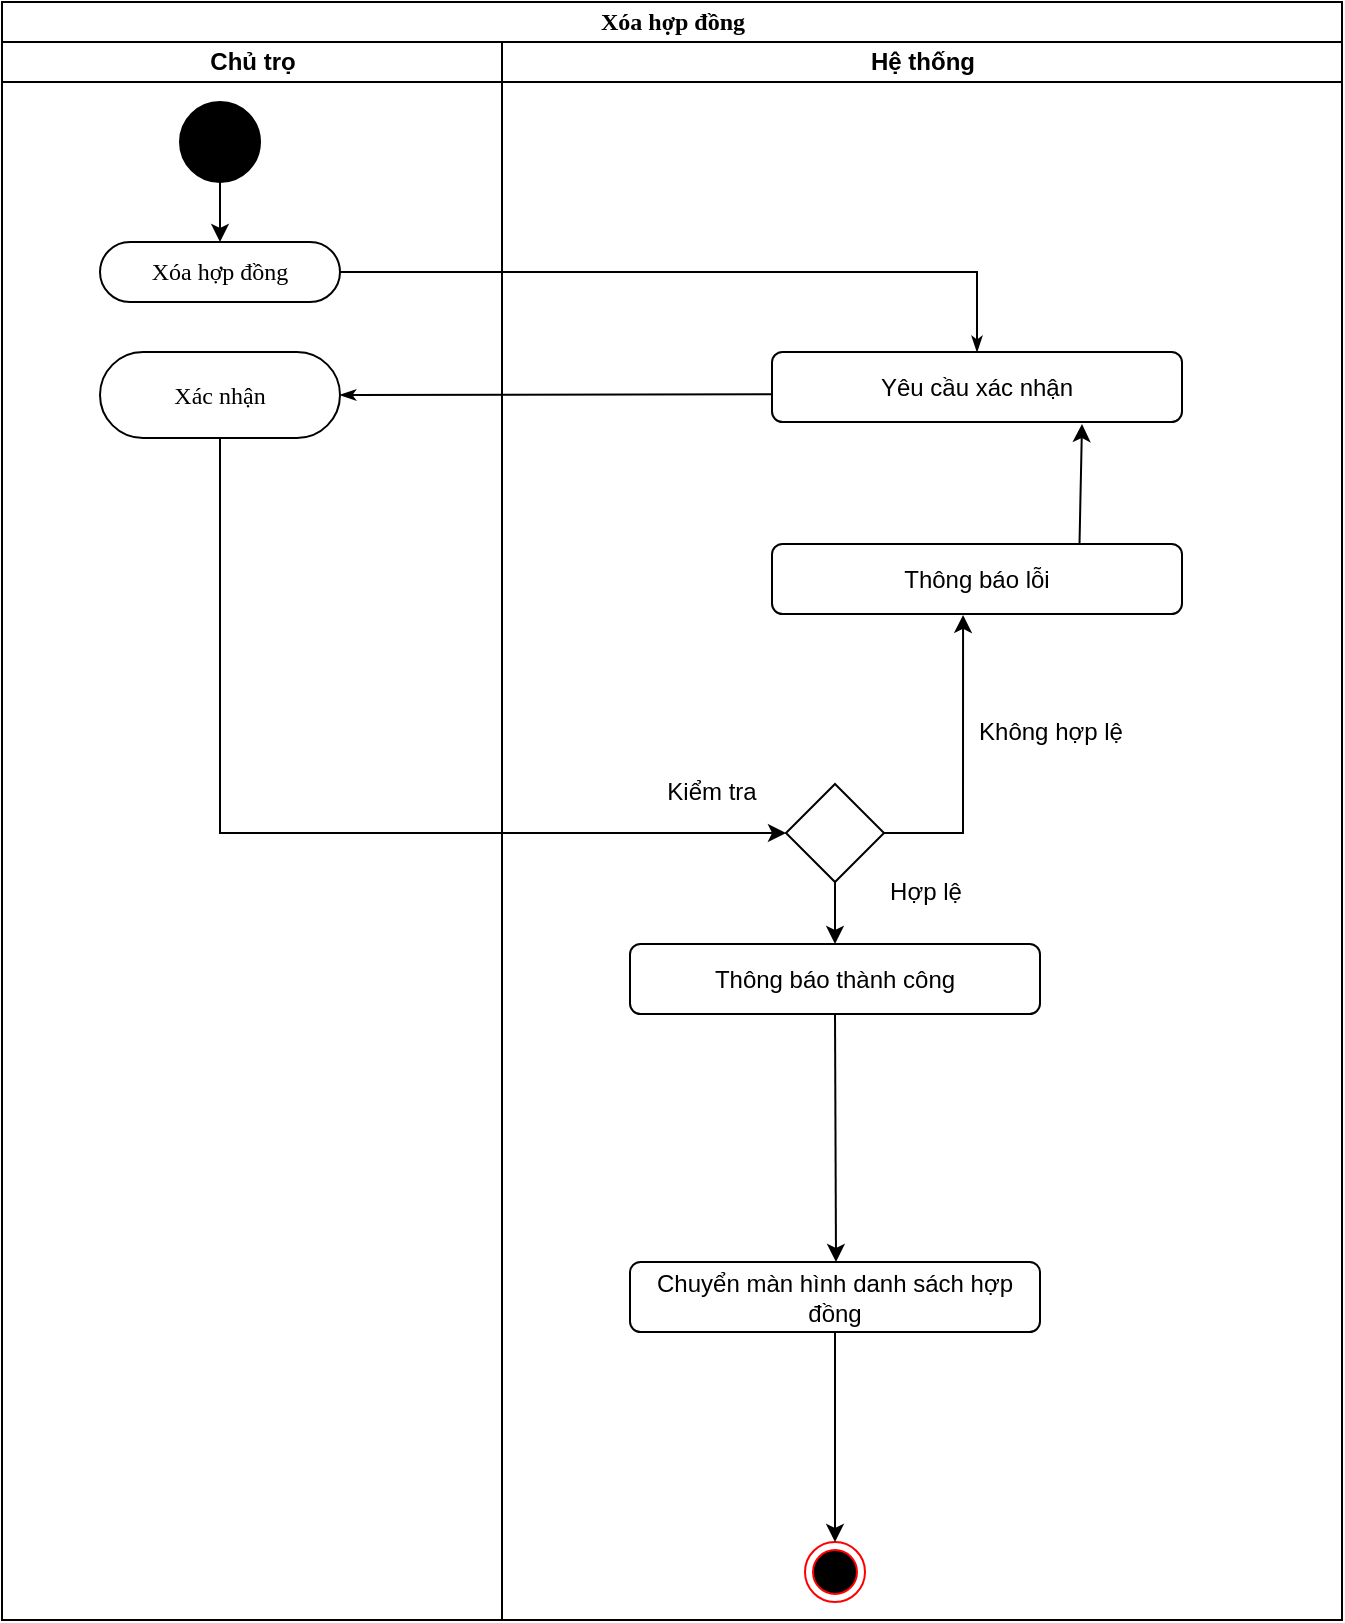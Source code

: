 <mxfile version="24.4.6" type="device">
  <diagram name="Page-1" id="0783ab3e-0a74-02c8-0abd-f7b4e66b4bec">
    <mxGraphModel dx="1118" dy="561" grid="1" gridSize="10" guides="1" tooltips="1" connect="1" arrows="1" fold="1" page="1" pageScale="1" pageWidth="850" pageHeight="1100" background="none" math="0" shadow="0">
      <root>
        <mxCell id="0" />
        <mxCell id="1" parent="0" />
        <mxCell id="1c1d494c118603dd-1" value="Xóa hợp đồng" style="swimlane;html=1;childLayout=stackLayout;startSize=20;rounded=0;shadow=0;comic=0;labelBackgroundColor=none;strokeWidth=1;fontFamily=Verdana;fontSize=12;align=center;" parent="1" vertex="1">
          <mxGeometry x="41" y="20" width="670" height="809" as="geometry" />
        </mxCell>
        <mxCell id="1c1d494c118603dd-2" value="Chủ trọ" style="swimlane;html=1;startSize=20;" parent="1c1d494c118603dd-1" vertex="1">
          <mxGeometry y="20" width="250" height="789" as="geometry" />
        </mxCell>
        <mxCell id="60571a20871a0731-4" value="" style="ellipse;whiteSpace=wrap;html=1;rounded=0;shadow=0;comic=0;labelBackgroundColor=none;strokeWidth=1;fillColor=#000000;fontFamily=Verdana;fontSize=12;align=center;" parent="1c1d494c118603dd-2" vertex="1">
          <mxGeometry x="89" y="30" width="40" height="40" as="geometry" />
        </mxCell>
        <mxCell id="60571a20871a0731-8" value="Xóa hợp đồng" style="rounded=1;whiteSpace=wrap;html=1;shadow=0;comic=0;labelBackgroundColor=none;strokeWidth=1;fontFamily=Verdana;fontSize=12;align=center;arcSize=50;" parent="1c1d494c118603dd-2" vertex="1">
          <mxGeometry x="49" y="100" width="120" height="30" as="geometry" />
        </mxCell>
        <mxCell id="KzgaOitOdR7ZRzYqdDrq-1" value="" style="endArrow=classic;html=1;rounded=0;exitX=0.5;exitY=1;exitDx=0;exitDy=0;entryX=0.5;entryY=0;entryDx=0;entryDy=0;" parent="1c1d494c118603dd-2" source="60571a20871a0731-4" target="60571a20871a0731-8" edge="1">
          <mxGeometry width="50" height="50" relative="1" as="geometry">
            <mxPoint x="160" y="111" as="sourcePoint" />
            <mxPoint x="210" y="61" as="targetPoint" />
          </mxGeometry>
        </mxCell>
        <mxCell id="9fMdD4ynOads4X869kwh-2" value="Xác nhận" style="rounded=1;whiteSpace=wrap;html=1;shadow=0;comic=0;labelBackgroundColor=none;strokeWidth=1;fontFamily=Verdana;fontSize=12;align=center;arcSize=50;" parent="1c1d494c118603dd-2" vertex="1">
          <mxGeometry x="49" y="155" width="120" height="43" as="geometry" />
        </mxCell>
        <mxCell id="1c1d494c118603dd-28" style="rounded=0;html=1;labelBackgroundColor=none;startArrow=none;startFill=0;startSize=5;endArrow=classicThin;endFill=1;endSize=5;jettySize=auto;orthogonalLoop=1;strokeWidth=1;fontFamily=Verdana;fontSize=12;edgeStyle=orthogonalEdgeStyle;entryX=0.5;entryY=0;entryDx=0;entryDy=0;" parent="1c1d494c118603dd-1" source="60571a20871a0731-8" target="xou5o9W6IZBxpLFCHj1X-1" edge="1">
          <mxGeometry relative="1" as="geometry">
            <mxPoint x="500" y="190" as="targetPoint" />
          </mxGeometry>
        </mxCell>
        <mxCell id="9fMdD4ynOads4X869kwh-1" style="rounded=0;html=1;labelBackgroundColor=none;startArrow=none;startFill=0;startSize=5;endArrow=classicThin;endFill=1;endSize=5;jettySize=auto;orthogonalLoop=1;strokeWidth=1;fontFamily=Verdana;fontSize=12;edgeStyle=orthogonalEdgeStyle;exitX=0.5;exitY=1;exitDx=0;exitDy=0;entryX=1;entryY=0.5;entryDx=0;entryDy=0;" parent="1c1d494c118603dd-1" target="9fMdD4ynOads4X869kwh-2" edge="1">
          <mxGeometry relative="1" as="geometry">
            <mxPoint x="160" y="281" as="targetPoint" />
            <mxPoint x="487.5" y="196" as="sourcePoint" />
          </mxGeometry>
        </mxCell>
        <mxCell id="9fMdD4ynOads4X869kwh-3" value="" style="endArrow=classic;html=1;rounded=0;exitX=0.5;exitY=1;exitDx=0;exitDy=0;entryX=0;entryY=0.5;entryDx=0;entryDy=0;edgeStyle=orthogonalEdgeStyle;" parent="1c1d494c118603dd-1" source="9fMdD4ynOads4X869kwh-2" target="KzgaOitOdR7ZRzYqdDrq-2" edge="1">
          <mxGeometry width="50" height="50" relative="1" as="geometry">
            <mxPoint x="119" y="120" as="sourcePoint" />
            <mxPoint x="395" y="189" as="targetPoint" />
          </mxGeometry>
        </mxCell>
        <mxCell id="1c1d494c118603dd-4" value="Hệ thống" style="swimlane;html=1;startSize=20;" parent="1c1d494c118603dd-1" vertex="1">
          <mxGeometry x="250" y="20" width="420" height="789" as="geometry" />
        </mxCell>
        <mxCell id="xou5o9W6IZBxpLFCHj1X-1" value="Yêu cầu xác nhận" style="rounded=1;whiteSpace=wrap;html=1;" parent="1c1d494c118603dd-4" vertex="1">
          <mxGeometry x="135" y="155" width="205" height="35" as="geometry" />
        </mxCell>
        <mxCell id="xou5o9W6IZBxpLFCHj1X-57" value="" style="ellipse;html=1;shape=endState;fillColor=#000000;strokeColor=#ff0000;" parent="1c1d494c118603dd-4" vertex="1">
          <mxGeometry x="151.5" y="750" width="30" height="30" as="geometry" />
        </mxCell>
        <mxCell id="KzgaOitOdR7ZRzYqdDrq-2" value="" style="rhombus;whiteSpace=wrap;html=1;" parent="1c1d494c118603dd-4" vertex="1">
          <mxGeometry x="142" y="371" width="49" height="49" as="geometry" />
        </mxCell>
        <mxCell id="KzgaOitOdR7ZRzYqdDrq-3" value="Kiểm tra" style="text;html=1;align=center;verticalAlign=middle;whiteSpace=wrap;rounded=0;" parent="1c1d494c118603dd-4" vertex="1">
          <mxGeometry x="75" y="360" width="60" height="30" as="geometry" />
        </mxCell>
        <mxCell id="KzgaOitOdR7ZRzYqdDrq-8" value="Hợp lệ" style="text;html=1;align=center;verticalAlign=middle;whiteSpace=wrap;rounded=0;" parent="1c1d494c118603dd-4" vertex="1">
          <mxGeometry x="181.5" y="410" width="60" height="30" as="geometry" />
        </mxCell>
        <mxCell id="KzgaOitOdR7ZRzYqdDrq-9" value="Thông báo thành công" style="rounded=1;whiteSpace=wrap;html=1;" parent="1c1d494c118603dd-4" vertex="1">
          <mxGeometry x="64" y="451" width="205" height="35" as="geometry" />
        </mxCell>
        <mxCell id="KzgaOitOdR7ZRzYqdDrq-7" value="" style="endArrow=classic;html=1;rounded=0;exitX=0.5;exitY=1;exitDx=0;exitDy=0;entryX=0.5;entryY=0;entryDx=0;entryDy=0;" parent="1c1d494c118603dd-4" source="KzgaOitOdR7ZRzYqdDrq-2" target="KzgaOitOdR7ZRzYqdDrq-9" edge="1">
          <mxGeometry width="50" height="50" relative="1" as="geometry">
            <mxPoint x="248" y="151" as="sourcePoint" />
            <mxPoint x="166" y="451" as="targetPoint" />
          </mxGeometry>
        </mxCell>
        <mxCell id="xou5o9W6IZBxpLFCHj1X-56" value="" style="endArrow=classic;html=1;rounded=0;exitX=0.5;exitY=1;exitDx=0;exitDy=0;" parent="1c1d494c118603dd-4" source="KzgaOitOdR7ZRzYqdDrq-9" edge="1">
          <mxGeometry width="50" height="50" relative="1" as="geometry">
            <mxPoint x="166.5" y="535" as="sourcePoint" />
            <mxPoint x="167" y="610" as="targetPoint" />
          </mxGeometry>
        </mxCell>
        <mxCell id="9fMdD4ynOads4X869kwh-5" value="Thông báo lỗi" style="rounded=1;whiteSpace=wrap;html=1;" parent="1c1d494c118603dd-4" vertex="1">
          <mxGeometry x="135" y="251" width="205" height="35" as="geometry" />
        </mxCell>
        <mxCell id="9fMdD4ynOads4X869kwh-4" value="" style="endArrow=classic;html=1;rounded=0;exitX=1;exitY=0.5;exitDx=0;exitDy=0;entryX=0.466;entryY=1.013;entryDx=0;entryDy=0;edgeStyle=orthogonalEdgeStyle;entryPerimeter=0;" parent="1c1d494c118603dd-4" source="KzgaOitOdR7ZRzYqdDrq-2" target="9fMdD4ynOads4X869kwh-5" edge="1">
          <mxGeometry width="50" height="50" relative="1" as="geometry">
            <mxPoint x="-131" y="264" as="sourcePoint" />
            <mxPoint x="151" y="312" as="targetPoint" />
          </mxGeometry>
        </mxCell>
        <mxCell id="9fMdD4ynOads4X869kwh-6" value="" style="endArrow=classic;html=1;rounded=0;exitX=0.75;exitY=0;exitDx=0;exitDy=0;" parent="1c1d494c118603dd-4" source="9fMdD4ynOads4X869kwh-5" edge="1">
          <mxGeometry width="50" height="50" relative="1" as="geometry">
            <mxPoint x="290.55" y="255.585" as="sourcePoint" />
            <mxPoint x="290" y="191" as="targetPoint" />
          </mxGeometry>
        </mxCell>
        <mxCell id="htmH82v1D6eKQOx1RKmF-13" value="Chuyển màn hình danh sách hợp đồng" style="rounded=1;whiteSpace=wrap;html=1;" parent="1c1d494c118603dd-4" vertex="1">
          <mxGeometry x="64" y="610" width="205" height="35" as="geometry" />
        </mxCell>
        <mxCell id="htmH82v1D6eKQOx1RKmF-14" value="" style="endArrow=classic;html=1;rounded=0;exitX=0.5;exitY=1;exitDx=0;exitDy=0;entryX=0.5;entryY=0;entryDx=0;entryDy=0;" parent="1c1d494c118603dd-4" source="htmH82v1D6eKQOx1RKmF-13" target="xou5o9W6IZBxpLFCHj1X-57" edge="1">
          <mxGeometry width="50" height="50" relative="1" as="geometry">
            <mxPoint x="177" y="545" as="sourcePoint" />
            <mxPoint x="177" y="620" as="targetPoint" />
          </mxGeometry>
        </mxCell>
        <mxCell id="VxM1wG9DIKm-qES13Mtc-3" value="Không hợp lệ" style="text;html=1;align=center;verticalAlign=middle;whiteSpace=wrap;rounded=0;" vertex="1" parent="1c1d494c118603dd-4">
          <mxGeometry x="229" y="330" width="91" height="30" as="geometry" />
        </mxCell>
      </root>
    </mxGraphModel>
  </diagram>
</mxfile>
